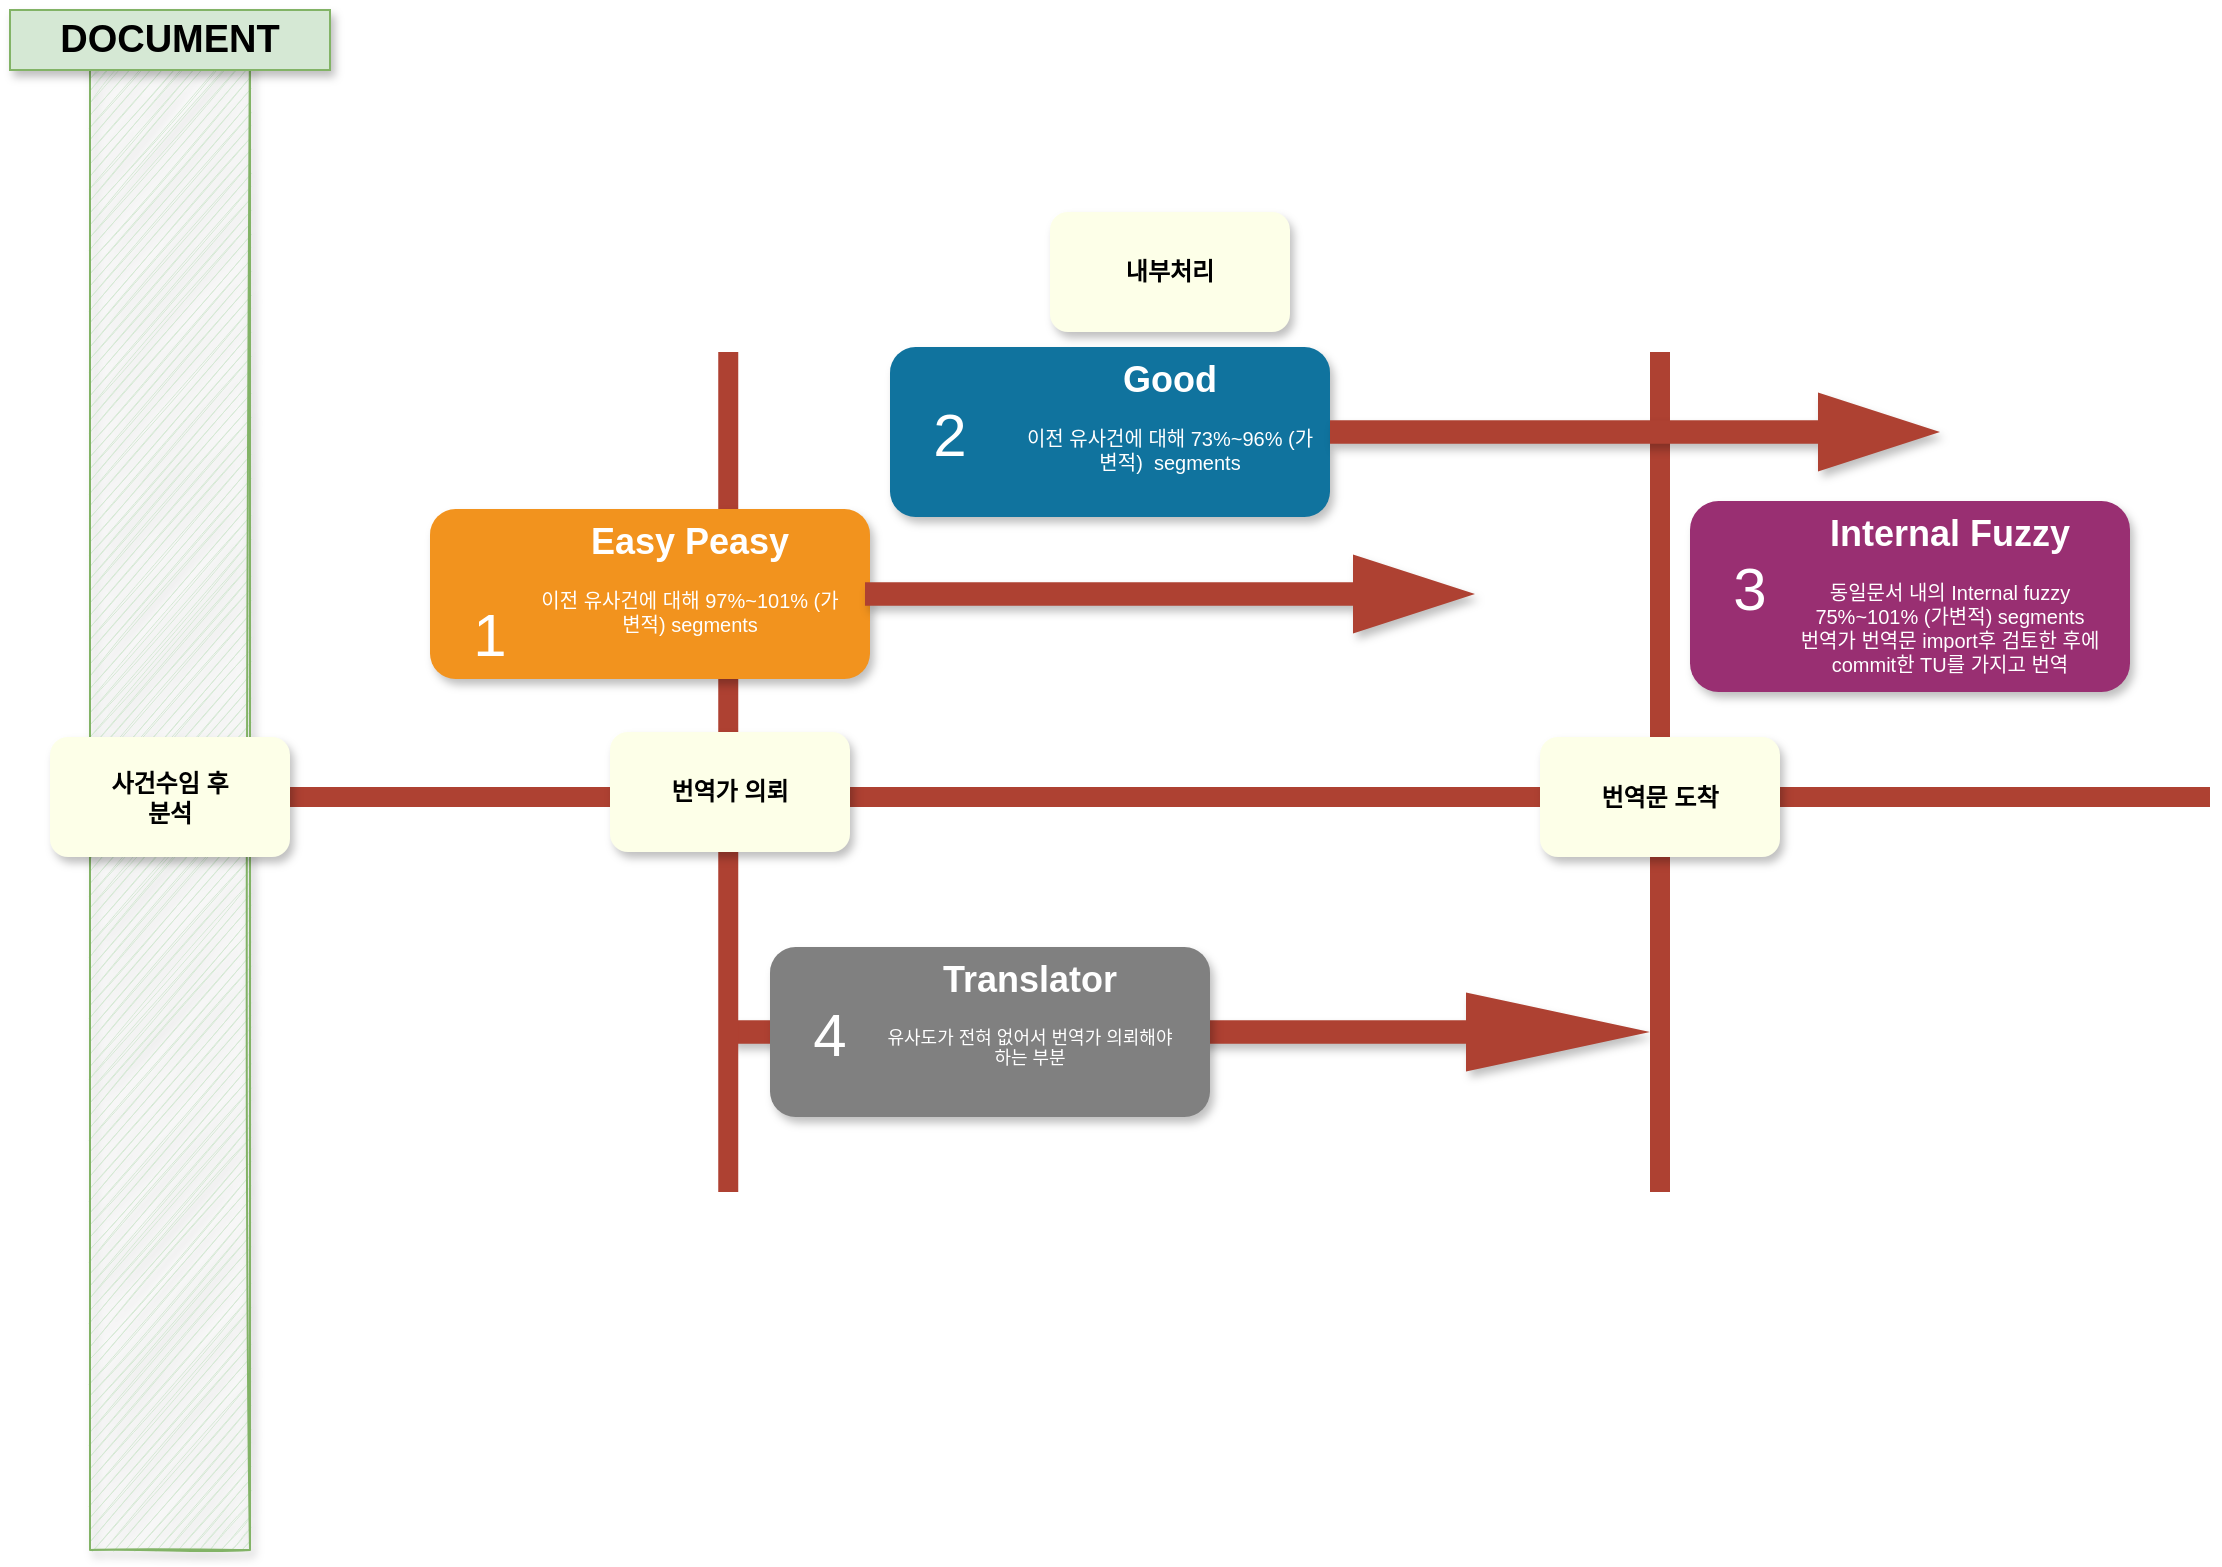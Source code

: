 <mxfile version="15.9.4" type="github">
  <diagram name="Page-1" id="fbcf5db9-b524-4cd4-e4f3-379dc89c3999">
    <mxGraphModel dx="1354" dy="726" grid="1" gridSize="10" guides="1" tooltips="1" connect="1" arrows="1" fold="1" page="1" pageScale="1" pageWidth="1169" pageHeight="827" background="none" math="0" shadow="0">
      <root>
        <mxCell id="0" />
        <mxCell id="1" parent="0" />
        <mxCell id="pudd0YOGYRjVHMFhA41o-25" value="" style="shape=singleArrow;whiteSpace=wrap;html=1;shadow=1;glass=0;sketch=0;fontSize=19;fillColor=#AE4132;strokeColor=none;" vertex="1" parent="1">
          <mxGeometry x="390" y="520.25" width="460" height="39.5" as="geometry" />
        </mxCell>
        <mxCell id="pudd0YOGYRjVHMFhA41o-19" value="" style="line;strokeWidth=10;direction=south;html=1;fillColor=none;fontSize=13;fontColor=#000000;align=center;strokeColor=#AE4132;rotation=0;" vertex="1" parent="1">
          <mxGeometry x="850" y="200" width="10" height="420" as="geometry" />
        </mxCell>
        <mxCell id="pudd0YOGYRjVHMFhA41o-18" value="" style="line;strokeWidth=10;direction=south;html=1;fillColor=none;fontSize=13;fontColor=#000000;align=center;strokeColor=#AE4132;rotation=0;" vertex="1" parent="1">
          <mxGeometry x="385" y="200" width="8.25" height="420" as="geometry" />
        </mxCell>
        <mxCell id="pudd0YOGYRjVHMFhA41o-8" value="" style="rounded=0;whiteSpace=wrap;html=1;shadow=1;sketch=1;fillColor=#d5e8d4;strokeColor=#82b366;glass=0;" vertex="1" parent="1">
          <mxGeometry x="70" y="39" width="80" height="760" as="geometry" />
        </mxCell>
        <mxCell id="2a0f93b5c73ef8e7-1" value="" style="line;strokeWidth=10;direction=south;html=1;fillColor=none;fontSize=13;fontColor=#000000;align=center;strokeColor=#AE4132;rotation=-90;" parent="1" vertex="1">
          <mxGeometry x="612.5" y="-90" width="10" height="1025" as="geometry" />
        </mxCell>
        <mxCell id="2a0f93b5c73ef8e7-2" value="" style="rounded=1;whiteSpace=wrap;html=1;strokeColor=none;strokeWidth=1;fillColor=#F2931E;fontSize=13;fontColor=#FFFFFF;align=center;gradientColor=none;gradientDirection=east;verticalAlign=top;shadow=1;" parent="1" vertex="1">
          <mxGeometry x="240" y="278.5" width="220" height="85" as="geometry" />
        </mxCell>
        <mxCell id="2a0f93b5c73ef8e7-3" value="1" style="text;html=1;strokeColor=none;fillColor=none;align=center;verticalAlign=middle;whiteSpace=wrap;fontSize=30;fontColor=#FFFFFF;" parent="1" vertex="1">
          <mxGeometry x="250" y="330.5" width="40" height="20" as="geometry" />
        </mxCell>
        <mxCell id="2a0f93b5c73ef8e7-4" value="" style="rounded=1;whiteSpace=wrap;html=1;strokeColor=none;strokeWidth=1;fillColor=#10739E;fontSize=13;fontColor=#FFFFFF;align=center;gradientColor=none;gradientDirection=east;verticalAlign=top;shadow=1;" parent="1" vertex="1">
          <mxGeometry x="470" y="197.5" width="220" height="85" as="geometry" />
        </mxCell>
        <mxCell id="2a0f93b5c73ef8e7-5" value="2" style="text;html=1;strokeColor=none;fillColor=none;align=center;verticalAlign=middle;whiteSpace=wrap;fontSize=30;fontColor=#FFFFFF;" parent="1" vertex="1">
          <mxGeometry x="480" y="230.5" width="40" height="20" as="geometry" />
        </mxCell>
        <mxCell id="2a0f93b5c73ef8e7-6" value="" style="rounded=1;whiteSpace=wrap;html=1;strokeColor=none;strokeWidth=1;fillColor=#992F72;fontSize=13;fontColor=#FFFFFF;align=center;gradientColor=none;gradientDirection=east;verticalAlign=top;shadow=1;" parent="1" vertex="1">
          <mxGeometry x="870" y="274.5" width="220" height="95.5" as="geometry" />
        </mxCell>
        <mxCell id="2a0f93b5c73ef8e7-7" value="3" style="text;html=1;strokeColor=none;fillColor=none;align=center;verticalAlign=middle;whiteSpace=wrap;fontSize=30;fontColor=#FFFFFF;" parent="1" vertex="1">
          <mxGeometry x="880" y="307.5" width="40" height="20" as="geometry" />
        </mxCell>
        <mxCell id="2a0f93b5c73ef8e7-8" value="" style="rounded=1;whiteSpace=wrap;html=1;strokeColor=none;strokeWidth=1;fillColor=#808080;fontSize=13;fontColor=#FFFFFF;align=center;gradientColor=none;gradientDirection=east;verticalAlign=top;shadow=1;" parent="1" vertex="1">
          <mxGeometry x="410" y="497.5" width="220" height="85" as="geometry" />
        </mxCell>
        <mxCell id="2a0f93b5c73ef8e7-9" value="4" style="text;html=1;strokeColor=none;fillColor=none;align=center;verticalAlign=middle;whiteSpace=wrap;fontSize=30;fontColor=#FFFFFF;" parent="1" vertex="1">
          <mxGeometry x="420" y="530.5" width="40" height="20" as="geometry" />
        </mxCell>
        <mxCell id="2a0f93b5c73ef8e7-18" value="&lt;h1&gt;Easy Peasy&lt;/h1&gt;&lt;p&gt;&lt;font size=&quot;1&quot;&gt;이전 유사건에 대해 97%~101% (가변적) segments&lt;/font&gt;&lt;/p&gt;&lt;div&gt;&lt;br&gt;&lt;/div&gt;" style="text;html=1;spacing=5;spacingTop=-20;whiteSpace=wrap;overflow=hidden;strokeColor=none;strokeWidth=4;fillColor=none;gradientColor=#007FFF;fontSize=9;fontColor=#FFFFFF;align=center;" parent="1" vertex="1">
          <mxGeometry x="290" y="282.5" width="160" height="77" as="geometry" />
        </mxCell>
        <mxCell id="2a0f93b5c73ef8e7-19" value="&lt;h1&gt;Good&lt;/h1&gt;&lt;p&gt;&lt;font size=&quot;1&quot;&gt;이전 유사건에 대해 73%~96% (가변적)&amp;nbsp; segments&lt;/font&gt;&lt;/p&gt;&lt;div&gt;&lt;br&gt;&lt;/div&gt;" style="text;html=1;spacing=5;spacingTop=-20;whiteSpace=wrap;overflow=hidden;strokeColor=none;strokeWidth=4;fillColor=none;gradientColor=#007FFF;fontSize=9;fontColor=#FFFFFF;align=center;" parent="1" vertex="1">
          <mxGeometry x="530" y="201.5" width="160" height="77" as="geometry" />
        </mxCell>
        <mxCell id="2a0f93b5c73ef8e7-20" value="&lt;h1&gt;Internal Fuzzy&lt;/h1&gt;&lt;p&gt;&lt;font size=&quot;1&quot;&gt;동일문서 내의 Internal fuzzy 75%~101% (가변적) segments&lt;br&gt;번역가 번역문 import후 검토한 후에 commit한 TU를 가지고 번역&lt;/font&gt;&lt;/p&gt;&lt;div&gt;&lt;br&gt;&lt;/div&gt;" style="text;html=1;spacing=5;spacingTop=-20;whiteSpace=wrap;overflow=hidden;strokeColor=none;strokeWidth=4;fillColor=none;gradientColor=#007FFF;fontSize=9;fontColor=#FFFFFF;align=center;" parent="1" vertex="1">
          <mxGeometry x="920" y="278.5" width="160" height="91.5" as="geometry" />
        </mxCell>
        <mxCell id="2a0f93b5c73ef8e7-21" value="&lt;h1&gt;Translator&lt;/h1&gt;&lt;p&gt;유사도가 전혀 없어서 번역가 의뢰해야 하는 부분&lt;/p&gt;" style="text;html=1;spacing=5;spacingTop=-20;whiteSpace=wrap;overflow=hidden;strokeColor=none;strokeWidth=4;fillColor=none;gradientColor=#007FFF;fontSize=9;fontColor=#FFFFFF;align=center;" parent="1" vertex="1">
          <mxGeometry x="460" y="501.5" width="160" height="77" as="geometry" />
        </mxCell>
        <mxCell id="pudd0YOGYRjVHMFhA41o-2" value="&lt;b&gt;사건수임 후&lt;br&gt;분석&lt;/b&gt;" style="rounded=1;whiteSpace=wrap;html=1;fillColor=#FDFFE8;shadow=1;sketch=0;strokeColor=none;" vertex="1" parent="1">
          <mxGeometry x="50" y="392.5" width="120" height="60" as="geometry" />
        </mxCell>
        <mxCell id="pudd0YOGYRjVHMFhA41o-3" value="&lt;b&gt;내부처리&lt;/b&gt;" style="rounded=1;whiteSpace=wrap;html=1;fillColor=#FDFFE8;shadow=1;sketch=0;strokeColor=none;" vertex="1" parent="1">
          <mxGeometry x="550" y="130" width="120" height="60" as="geometry" />
        </mxCell>
        <mxCell id="pudd0YOGYRjVHMFhA41o-4" value="&lt;b&gt;번역가 의뢰&lt;/b&gt;" style="rounded=1;whiteSpace=wrap;html=1;fillColor=#FDFFE8;shadow=1;sketch=0;strokeColor=none;" vertex="1" parent="1">
          <mxGeometry x="330" y="390" width="120" height="60" as="geometry" />
        </mxCell>
        <mxCell id="pudd0YOGYRjVHMFhA41o-9" value="&lt;b&gt;&lt;font style=&quot;font-size: 19px&quot;&gt;DOCUMENT&lt;/font&gt;&lt;/b&gt;" style="rounded=0;whiteSpace=wrap;html=1;shadow=1;sketch=0;fillColor=#d5e8d4;strokeColor=#82b366;glass=0;" vertex="1" parent="1">
          <mxGeometry x="30" y="29" width="160" height="30" as="geometry" />
        </mxCell>
        <mxCell id="pudd0YOGYRjVHMFhA41o-24" value="&lt;b&gt;번역문 도착&lt;/b&gt;" style="rounded=1;whiteSpace=wrap;html=1;fillColor=#FDFFE8;shadow=1;sketch=0;strokeColor=none;" vertex="1" parent="1">
          <mxGeometry x="795" y="392.5" width="120" height="60" as="geometry" />
        </mxCell>
        <mxCell id="pudd0YOGYRjVHMFhA41o-27" value="" style="shape=singleArrow;whiteSpace=wrap;html=1;shadow=1;glass=0;sketch=0;fontSize=19;fillColor=#AE4132;strokeColor=none;" vertex="1" parent="1">
          <mxGeometry x="457.5" y="301.25" width="305" height="39.5" as="geometry" />
        </mxCell>
        <mxCell id="pudd0YOGYRjVHMFhA41o-28" value="" style="shape=singleArrow;whiteSpace=wrap;html=1;shadow=1;glass=0;sketch=0;fontSize=19;fillColor=#AE4132;strokeColor=none;" vertex="1" parent="1">
          <mxGeometry x="690" y="220.25" width="305" height="39.5" as="geometry" />
        </mxCell>
      </root>
    </mxGraphModel>
  </diagram>
</mxfile>
